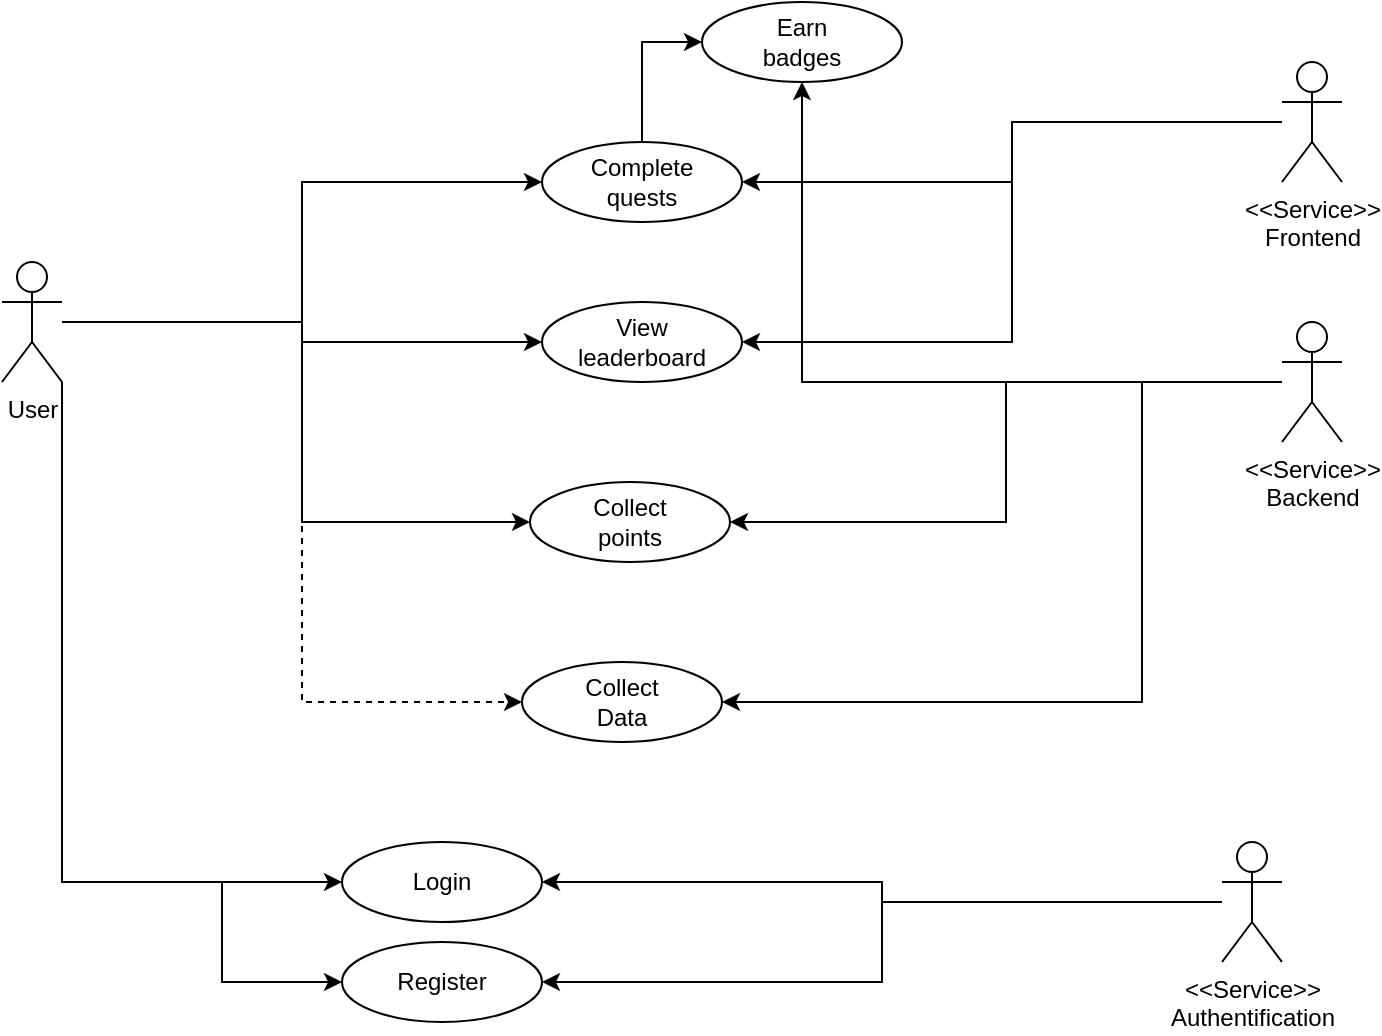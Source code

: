 <mxfile version="21.2.9" type="device">
  <diagram name="Page-1" id="D8gVx_n0QD8tf8f8Ypey">
    <mxGraphModel dx="1148" dy="636" grid="1" gridSize="10" guides="1" tooltips="1" connect="1" arrows="1" fold="1" page="1" pageScale="1" pageWidth="827" pageHeight="1169" math="0" shadow="0">
      <root>
        <mxCell id="0" />
        <mxCell id="1" parent="0" />
        <mxCell id="JrDk5qaiKjgMLHOQlopK-28" style="edgeStyle=orthogonalEdgeStyle;rounded=0;orthogonalLoop=1;jettySize=auto;html=1;exitX=1;exitY=1;exitDx=0;exitDy=0;exitPerimeter=0;entryX=0;entryY=0.5;entryDx=0;entryDy=0;" edge="1" parent="1" source="JrDk5qaiKjgMLHOQlopK-1" target="JrDk5qaiKjgMLHOQlopK-4">
          <mxGeometry relative="1" as="geometry" />
        </mxCell>
        <mxCell id="JrDk5qaiKjgMLHOQlopK-32" style="edgeStyle=orthogonalEdgeStyle;rounded=0;orthogonalLoop=1;jettySize=auto;html=1;entryX=0;entryY=0.5;entryDx=0;entryDy=0;" edge="1" parent="1" source="JrDk5qaiKjgMLHOQlopK-1" target="JrDk5qaiKjgMLHOQlopK-8">
          <mxGeometry relative="1" as="geometry" />
        </mxCell>
        <mxCell id="JrDk5qaiKjgMLHOQlopK-33" style="edgeStyle=orthogonalEdgeStyle;rounded=0;orthogonalLoop=1;jettySize=auto;html=1;entryX=0;entryY=0.5;entryDx=0;entryDy=0;" edge="1" parent="1" source="JrDk5qaiKjgMLHOQlopK-1" target="JrDk5qaiKjgMLHOQlopK-10">
          <mxGeometry relative="1" as="geometry" />
        </mxCell>
        <mxCell id="JrDk5qaiKjgMLHOQlopK-34" style="edgeStyle=orthogonalEdgeStyle;rounded=0;orthogonalLoop=1;jettySize=auto;html=1;entryX=0;entryY=0.5;entryDx=0;entryDy=0;" edge="1" parent="1" source="JrDk5qaiKjgMLHOQlopK-1" target="JrDk5qaiKjgMLHOQlopK-16">
          <mxGeometry relative="1" as="geometry">
            <Array as="points">
              <mxPoint x="200" y="210" />
              <mxPoint x="200" y="310" />
            </Array>
          </mxGeometry>
        </mxCell>
        <mxCell id="JrDk5qaiKjgMLHOQlopK-35" style="edgeStyle=orthogonalEdgeStyle;rounded=0;orthogonalLoop=1;jettySize=auto;html=1;entryX=0;entryY=0.5;entryDx=0;entryDy=0;dashed=1;" edge="1" parent="1" source="JrDk5qaiKjgMLHOQlopK-1" target="JrDk5qaiKjgMLHOQlopK-18">
          <mxGeometry relative="1" as="geometry">
            <Array as="points">
              <mxPoint x="200" y="210" />
              <mxPoint x="200" y="400" />
            </Array>
          </mxGeometry>
        </mxCell>
        <mxCell id="JrDk5qaiKjgMLHOQlopK-1" value="User" style="shape=umlActor;html=1;verticalLabelPosition=bottom;verticalAlign=top;align=center;" vertex="1" parent="1">
          <mxGeometry x="50" y="180" width="30" height="60" as="geometry" />
        </mxCell>
        <mxCell id="JrDk5qaiKjgMLHOQlopK-4" value="" style="ellipse;whiteSpace=wrap;html=1;" vertex="1" parent="1">
          <mxGeometry x="220" y="470" width="100" height="40" as="geometry" />
        </mxCell>
        <mxCell id="JrDk5qaiKjgMLHOQlopK-5" value="Login" style="text;html=1;strokeColor=none;fillColor=none;align=center;verticalAlign=middle;whiteSpace=wrap;rounded=0;" vertex="1" parent="1">
          <mxGeometry x="240" y="475" width="60" height="30" as="geometry" />
        </mxCell>
        <mxCell id="JrDk5qaiKjgMLHOQlopK-6" value="" style="ellipse;whiteSpace=wrap;html=1;" vertex="1" parent="1">
          <mxGeometry x="220" y="520" width="100" height="40" as="geometry" />
        </mxCell>
        <mxCell id="JrDk5qaiKjgMLHOQlopK-7" value="Register" style="text;html=1;strokeColor=none;fillColor=none;align=center;verticalAlign=middle;whiteSpace=wrap;rounded=0;" vertex="1" parent="1">
          <mxGeometry x="240" y="525" width="60" height="30" as="geometry" />
        </mxCell>
        <mxCell id="JrDk5qaiKjgMLHOQlopK-50" style="edgeStyle=orthogonalEdgeStyle;rounded=0;orthogonalLoop=1;jettySize=auto;html=1;entryX=0;entryY=0.5;entryDx=0;entryDy=0;" edge="1" parent="1" source="JrDk5qaiKjgMLHOQlopK-8" target="JrDk5qaiKjgMLHOQlopK-48">
          <mxGeometry relative="1" as="geometry" />
        </mxCell>
        <mxCell id="JrDk5qaiKjgMLHOQlopK-8" value="" style="ellipse;whiteSpace=wrap;html=1;" vertex="1" parent="1">
          <mxGeometry x="320" y="120" width="100" height="40" as="geometry" />
        </mxCell>
        <mxCell id="JrDk5qaiKjgMLHOQlopK-9" value="Complete quests" style="text;html=1;strokeColor=none;fillColor=none;align=center;verticalAlign=middle;whiteSpace=wrap;rounded=0;" vertex="1" parent="1">
          <mxGeometry x="340" y="125" width="60" height="30" as="geometry" />
        </mxCell>
        <mxCell id="JrDk5qaiKjgMLHOQlopK-10" value="" style="ellipse;whiteSpace=wrap;html=1;" vertex="1" parent="1">
          <mxGeometry x="320" y="200" width="100" height="40" as="geometry" />
        </mxCell>
        <mxCell id="JrDk5qaiKjgMLHOQlopK-11" value="View leaderboard" style="text;html=1;strokeColor=none;fillColor=none;align=center;verticalAlign=middle;whiteSpace=wrap;rounded=0;" vertex="1" parent="1">
          <mxGeometry x="340" y="205" width="60" height="30" as="geometry" />
        </mxCell>
        <mxCell id="JrDk5qaiKjgMLHOQlopK-30" style="edgeStyle=orthogonalEdgeStyle;rounded=0;orthogonalLoop=1;jettySize=auto;html=1;entryX=1;entryY=0.5;entryDx=0;entryDy=0;" edge="1" parent="1" source="JrDk5qaiKjgMLHOQlopK-15" target="JrDk5qaiKjgMLHOQlopK-4">
          <mxGeometry relative="1" as="geometry" />
        </mxCell>
        <mxCell id="JrDk5qaiKjgMLHOQlopK-31" style="edgeStyle=orthogonalEdgeStyle;rounded=0;orthogonalLoop=1;jettySize=auto;html=1;entryX=1;entryY=0.5;entryDx=0;entryDy=0;" edge="1" parent="1" source="JrDk5qaiKjgMLHOQlopK-15" target="JrDk5qaiKjgMLHOQlopK-6">
          <mxGeometry relative="1" as="geometry" />
        </mxCell>
        <mxCell id="JrDk5qaiKjgMLHOQlopK-15" value="&amp;lt;&amp;lt;Service&amp;gt;&amp;gt;&lt;br&gt;Authentification" style="shape=umlActor;html=1;verticalLabelPosition=bottom;verticalAlign=top;align=center;" vertex="1" parent="1">
          <mxGeometry x="660" y="470" width="30" height="60" as="geometry" />
        </mxCell>
        <mxCell id="JrDk5qaiKjgMLHOQlopK-16" value="" style="ellipse;whiteSpace=wrap;html=1;" vertex="1" parent="1">
          <mxGeometry x="314" y="290" width="100" height="40" as="geometry" />
        </mxCell>
        <mxCell id="JrDk5qaiKjgMLHOQlopK-17" value="Collect points" style="text;html=1;strokeColor=none;fillColor=none;align=center;verticalAlign=middle;whiteSpace=wrap;rounded=0;" vertex="1" parent="1">
          <mxGeometry x="334" y="295" width="60" height="30" as="geometry" />
        </mxCell>
        <mxCell id="JrDk5qaiKjgMLHOQlopK-18" value="" style="ellipse;whiteSpace=wrap;html=1;" vertex="1" parent="1">
          <mxGeometry x="310" y="380" width="100" height="40" as="geometry" />
        </mxCell>
        <mxCell id="JrDk5qaiKjgMLHOQlopK-19" value="Collect Data" style="text;html=1;strokeColor=none;fillColor=none;align=center;verticalAlign=middle;whiteSpace=wrap;rounded=0;" vertex="1" parent="1">
          <mxGeometry x="330" y="385" width="60" height="30" as="geometry" />
        </mxCell>
        <mxCell id="JrDk5qaiKjgMLHOQlopK-43" style="edgeStyle=orthogonalEdgeStyle;rounded=0;orthogonalLoop=1;jettySize=auto;html=1;entryX=1;entryY=0.5;entryDx=0;entryDy=0;" edge="1" parent="1" source="JrDk5qaiKjgMLHOQlopK-22" target="JrDk5qaiKjgMLHOQlopK-18">
          <mxGeometry relative="1" as="geometry">
            <Array as="points">
              <mxPoint x="620" y="240" />
              <mxPoint x="620" y="400" />
            </Array>
          </mxGeometry>
        </mxCell>
        <mxCell id="JrDk5qaiKjgMLHOQlopK-44" style="edgeStyle=orthogonalEdgeStyle;rounded=0;orthogonalLoop=1;jettySize=auto;html=1;entryX=1;entryY=0.5;entryDx=0;entryDy=0;" edge="1" parent="1" source="JrDk5qaiKjgMLHOQlopK-22" target="JrDk5qaiKjgMLHOQlopK-16">
          <mxGeometry relative="1" as="geometry" />
        </mxCell>
        <mxCell id="JrDk5qaiKjgMLHOQlopK-51" style="edgeStyle=orthogonalEdgeStyle;rounded=0;orthogonalLoop=1;jettySize=auto;html=1;entryX=0.5;entryY=1;entryDx=0;entryDy=0;" edge="1" parent="1" source="JrDk5qaiKjgMLHOQlopK-22" target="JrDk5qaiKjgMLHOQlopK-48">
          <mxGeometry relative="1" as="geometry" />
        </mxCell>
        <mxCell id="JrDk5qaiKjgMLHOQlopK-22" value="&amp;lt;&amp;lt;Service&amp;gt;&amp;gt;&lt;br&gt;Backend" style="shape=umlActor;html=1;verticalLabelPosition=bottom;verticalAlign=top;align=center;" vertex="1" parent="1">
          <mxGeometry x="690" y="210" width="30" height="60" as="geometry" />
        </mxCell>
        <mxCell id="JrDk5qaiKjgMLHOQlopK-29" value="" style="endArrow=classic;html=1;rounded=0;entryX=0;entryY=0.5;entryDx=0;entryDy=0;" edge="1" parent="1" target="JrDk5qaiKjgMLHOQlopK-6">
          <mxGeometry width="50" height="50" relative="1" as="geometry">
            <mxPoint x="160" y="490" as="sourcePoint" />
            <mxPoint x="130" y="490" as="targetPoint" />
            <Array as="points">
              <mxPoint x="160" y="540" />
            </Array>
          </mxGeometry>
        </mxCell>
        <mxCell id="JrDk5qaiKjgMLHOQlopK-46" style="edgeStyle=orthogonalEdgeStyle;rounded=0;orthogonalLoop=1;jettySize=auto;html=1;entryX=1;entryY=0.5;entryDx=0;entryDy=0;" edge="1" parent="1" source="JrDk5qaiKjgMLHOQlopK-37" target="JrDk5qaiKjgMLHOQlopK-8">
          <mxGeometry relative="1" as="geometry" />
        </mxCell>
        <mxCell id="JrDk5qaiKjgMLHOQlopK-47" style="edgeStyle=orthogonalEdgeStyle;rounded=0;orthogonalLoop=1;jettySize=auto;html=1;entryX=1;entryY=0.5;entryDx=0;entryDy=0;" edge="1" parent="1" source="JrDk5qaiKjgMLHOQlopK-37" target="JrDk5qaiKjgMLHOQlopK-10">
          <mxGeometry relative="1" as="geometry" />
        </mxCell>
        <mxCell id="JrDk5qaiKjgMLHOQlopK-37" value="&amp;lt;&amp;lt;Service&amp;gt;&amp;gt;&lt;br&gt;Frontend" style="shape=umlActor;html=1;verticalLabelPosition=bottom;verticalAlign=top;align=center;" vertex="1" parent="1">
          <mxGeometry x="690" y="80" width="30" height="60" as="geometry" />
        </mxCell>
        <mxCell id="JrDk5qaiKjgMLHOQlopK-48" value="" style="ellipse;whiteSpace=wrap;html=1;" vertex="1" parent="1">
          <mxGeometry x="400" y="50" width="100" height="40" as="geometry" />
        </mxCell>
        <mxCell id="JrDk5qaiKjgMLHOQlopK-49" value="Earn badges" style="text;html=1;strokeColor=none;fillColor=none;align=center;verticalAlign=middle;whiteSpace=wrap;rounded=0;" vertex="1" parent="1">
          <mxGeometry x="420" y="55" width="60" height="30" as="geometry" />
        </mxCell>
      </root>
    </mxGraphModel>
  </diagram>
</mxfile>
